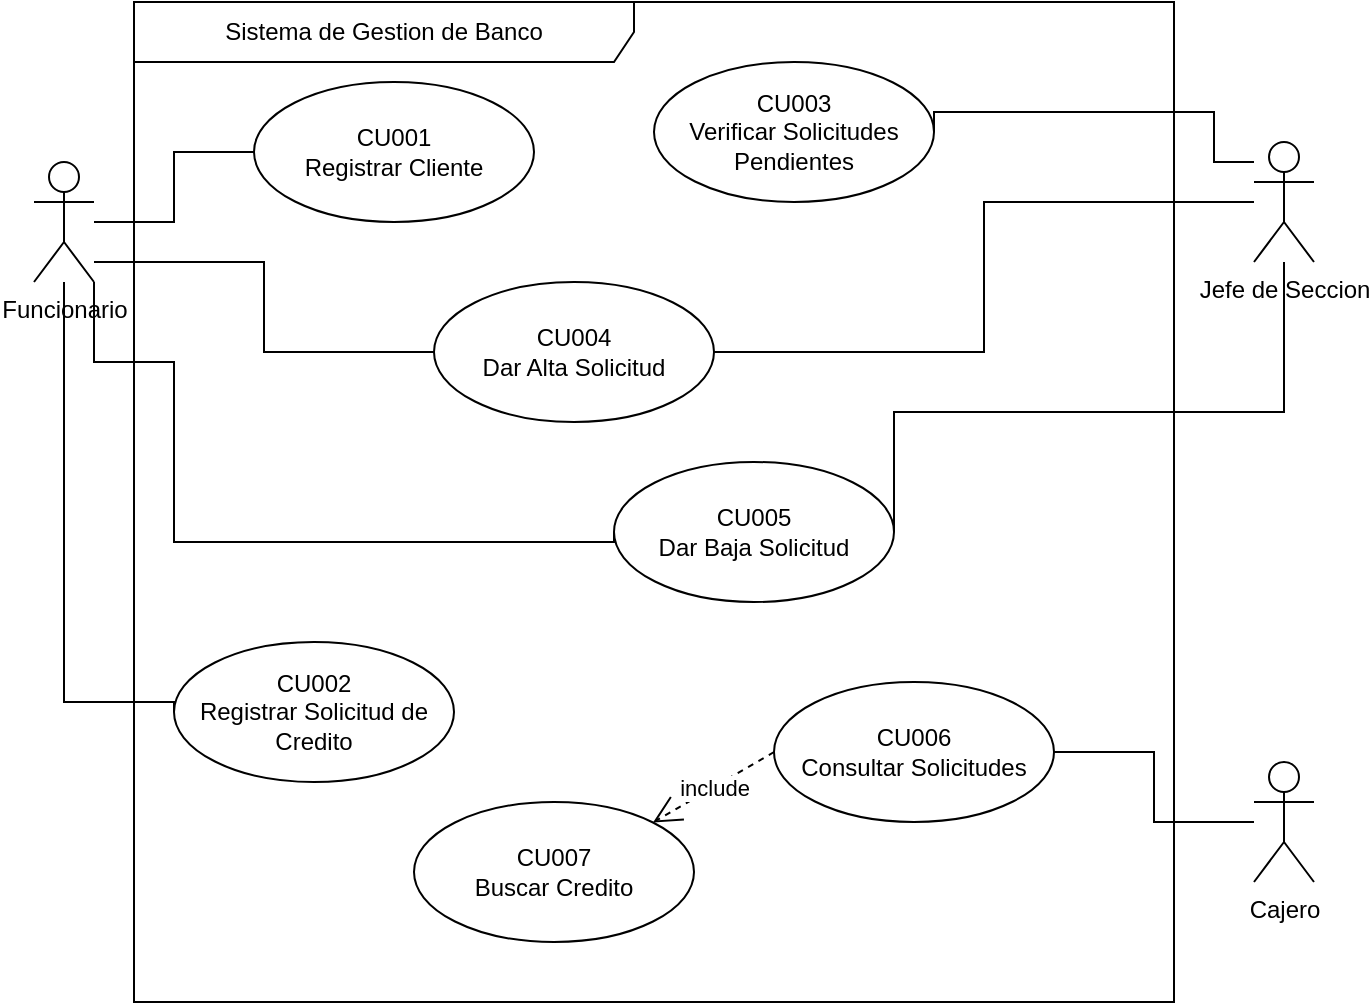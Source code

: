 <mxfile version="22.0.2" type="device">
  <diagram name="Página-1" id="vxPMhFlo1Ir_1DVj6tXS">
    <mxGraphModel dx="630" dy="621" grid="1" gridSize="10" guides="1" tooltips="1" connect="1" arrows="1" fold="1" page="1" pageScale="1" pageWidth="827" pageHeight="1169" math="0" shadow="0">
      <root>
        <mxCell id="0" />
        <mxCell id="1" parent="0" />
        <mxCell id="AY-ZR7cTFE_jh41hWFNQ-1" value="Sistema de Gestion de Banco" style="shape=umlFrame;whiteSpace=wrap;html=1;pointerEvents=0;width=250;height=30;" vertex="1" parent="1">
          <mxGeometry x="80" y="40" width="520" height="500" as="geometry" />
        </mxCell>
        <mxCell id="AY-ZR7cTFE_jh41hWFNQ-15" style="edgeStyle=orthogonalEdgeStyle;rounded=0;orthogonalLoop=1;jettySize=auto;html=1;entryX=0;entryY=0.5;entryDx=0;entryDy=0;endArrow=none;endFill=0;" edge="1" parent="1" source="AY-ZR7cTFE_jh41hWFNQ-2" target="AY-ZR7cTFE_jh41hWFNQ-3">
          <mxGeometry relative="1" as="geometry" />
        </mxCell>
        <mxCell id="AY-ZR7cTFE_jh41hWFNQ-16" style="edgeStyle=orthogonalEdgeStyle;rounded=0;orthogonalLoop=1;jettySize=auto;html=1;entryX=0;entryY=0.5;entryDx=0;entryDy=0;endArrow=none;endFill=0;" edge="1" parent="1" source="AY-ZR7cTFE_jh41hWFNQ-2" target="AY-ZR7cTFE_jh41hWFNQ-4">
          <mxGeometry relative="1" as="geometry">
            <Array as="points">
              <mxPoint x="45" y="390" />
              <mxPoint x="100" y="390" />
            </Array>
          </mxGeometry>
        </mxCell>
        <mxCell id="AY-ZR7cTFE_jh41hWFNQ-17" style="edgeStyle=orthogonalEdgeStyle;rounded=0;orthogonalLoop=1;jettySize=auto;html=1;entryX=0;entryY=0.5;entryDx=0;entryDy=0;endArrow=none;endFill=0;" edge="1" parent="1" source="AY-ZR7cTFE_jh41hWFNQ-2" target="AY-ZR7cTFE_jh41hWFNQ-7">
          <mxGeometry relative="1" as="geometry">
            <Array as="points">
              <mxPoint x="145" y="170" />
              <mxPoint x="145" y="215" />
            </Array>
          </mxGeometry>
        </mxCell>
        <mxCell id="AY-ZR7cTFE_jh41hWFNQ-18" style="edgeStyle=orthogonalEdgeStyle;rounded=0;orthogonalLoop=1;jettySize=auto;html=1;entryX=0;entryY=0.5;entryDx=0;entryDy=0;endArrow=none;endFill=0;" edge="1" parent="1" source="AY-ZR7cTFE_jh41hWFNQ-2" target="AY-ZR7cTFE_jh41hWFNQ-8">
          <mxGeometry relative="1" as="geometry">
            <Array as="points">
              <mxPoint x="60" y="220" />
              <mxPoint x="100" y="220" />
              <mxPoint x="100" y="310" />
              <mxPoint x="320" y="310" />
            </Array>
          </mxGeometry>
        </mxCell>
        <mxCell id="AY-ZR7cTFE_jh41hWFNQ-2" value="Funcionario" style="shape=umlActor;verticalLabelPosition=bottom;verticalAlign=top;html=1;" vertex="1" parent="1">
          <mxGeometry x="30" y="120" width="30" height="60" as="geometry" />
        </mxCell>
        <mxCell id="AY-ZR7cTFE_jh41hWFNQ-3" value="CU001&lt;br&gt;Registrar Cliente" style="ellipse;whiteSpace=wrap;html=1;" vertex="1" parent="1">
          <mxGeometry x="140" y="80" width="140" height="70" as="geometry" />
        </mxCell>
        <mxCell id="AY-ZR7cTFE_jh41hWFNQ-4" value="CU002&lt;br&gt;Registrar Solicitud de Credito" style="ellipse;whiteSpace=wrap;html=1;" vertex="1" parent="1">
          <mxGeometry x="100" y="360" width="140" height="70" as="geometry" />
        </mxCell>
        <mxCell id="AY-ZR7cTFE_jh41hWFNQ-12" style="edgeStyle=orthogonalEdgeStyle;rounded=0;orthogonalLoop=1;jettySize=auto;html=1;entryX=1;entryY=0.5;entryDx=0;entryDy=0;endArrow=none;endFill=0;" edge="1" parent="1" source="AY-ZR7cTFE_jh41hWFNQ-5" target="AY-ZR7cTFE_jh41hWFNQ-8">
          <mxGeometry relative="1" as="geometry">
            <Array as="points">
              <mxPoint x="655" y="245" />
            </Array>
          </mxGeometry>
        </mxCell>
        <mxCell id="AY-ZR7cTFE_jh41hWFNQ-13" style="edgeStyle=orthogonalEdgeStyle;rounded=0;orthogonalLoop=1;jettySize=auto;html=1;entryX=1;entryY=0.5;entryDx=0;entryDy=0;endArrow=none;endFill=0;" edge="1" parent="1" source="AY-ZR7cTFE_jh41hWFNQ-5" target="AY-ZR7cTFE_jh41hWFNQ-6">
          <mxGeometry relative="1" as="geometry">
            <Array as="points">
              <mxPoint x="620" y="120" />
              <mxPoint x="620" y="95" />
              <mxPoint x="480" y="95" />
            </Array>
          </mxGeometry>
        </mxCell>
        <mxCell id="AY-ZR7cTFE_jh41hWFNQ-14" style="edgeStyle=orthogonalEdgeStyle;rounded=0;orthogonalLoop=1;jettySize=auto;html=1;entryX=1;entryY=0.5;entryDx=0;entryDy=0;endArrow=none;endFill=0;" edge="1" parent="1" source="AY-ZR7cTFE_jh41hWFNQ-5" target="AY-ZR7cTFE_jh41hWFNQ-7">
          <mxGeometry relative="1" as="geometry" />
        </mxCell>
        <mxCell id="AY-ZR7cTFE_jh41hWFNQ-5" value="Jefe de Seccion" style="shape=umlActor;verticalLabelPosition=bottom;verticalAlign=top;html=1;" vertex="1" parent="1">
          <mxGeometry x="640" y="110" width="30" height="60" as="geometry" />
        </mxCell>
        <mxCell id="AY-ZR7cTFE_jh41hWFNQ-6" value="CU003&lt;br&gt;Verificar Solicitudes Pendientes" style="ellipse;whiteSpace=wrap;html=1;" vertex="1" parent="1">
          <mxGeometry x="340" y="70" width="140" height="70" as="geometry" />
        </mxCell>
        <mxCell id="AY-ZR7cTFE_jh41hWFNQ-7" value="CU004&lt;br&gt;Dar Alta Solicitud" style="ellipse;whiteSpace=wrap;html=1;" vertex="1" parent="1">
          <mxGeometry x="230" y="180" width="140" height="70" as="geometry" />
        </mxCell>
        <mxCell id="AY-ZR7cTFE_jh41hWFNQ-8" value="CU005&lt;br&gt;Dar Baja Solicitud" style="ellipse;whiteSpace=wrap;html=1;" vertex="1" parent="1">
          <mxGeometry x="320" y="270" width="140" height="70" as="geometry" />
        </mxCell>
        <mxCell id="AY-ZR7cTFE_jh41hWFNQ-9" value="Cajero" style="shape=umlActor;verticalLabelPosition=bottom;verticalAlign=top;html=1;" vertex="1" parent="1">
          <mxGeometry x="640" y="420" width="30" height="60" as="geometry" />
        </mxCell>
        <mxCell id="AY-ZR7cTFE_jh41hWFNQ-11" style="edgeStyle=orthogonalEdgeStyle;rounded=0;orthogonalLoop=1;jettySize=auto;html=1;endArrow=none;endFill=0;" edge="1" parent="1" source="AY-ZR7cTFE_jh41hWFNQ-10" target="AY-ZR7cTFE_jh41hWFNQ-9">
          <mxGeometry relative="1" as="geometry" />
        </mxCell>
        <mxCell id="AY-ZR7cTFE_jh41hWFNQ-10" value="CU006&lt;br&gt;Consultar Solicitudes" style="ellipse;whiteSpace=wrap;html=1;" vertex="1" parent="1">
          <mxGeometry x="400" y="380" width="140" height="70" as="geometry" />
        </mxCell>
        <mxCell id="AY-ZR7cTFE_jh41hWFNQ-19" value="CU007&lt;br&gt;Buscar Credito" style="ellipse;whiteSpace=wrap;html=1;" vertex="1" parent="1">
          <mxGeometry x="220" y="440" width="140" height="70" as="geometry" />
        </mxCell>
        <mxCell id="AY-ZR7cTFE_jh41hWFNQ-20" value="include" style="endArrow=open;endSize=12;dashed=1;html=1;rounded=0;exitX=0;exitY=0.5;exitDx=0;exitDy=0;entryX=1;entryY=0;entryDx=0;entryDy=0;" edge="1" parent="1" source="AY-ZR7cTFE_jh41hWFNQ-10" target="AY-ZR7cTFE_jh41hWFNQ-19">
          <mxGeometry width="160" relative="1" as="geometry">
            <mxPoint x="260" y="310" as="sourcePoint" />
            <mxPoint x="420" y="310" as="targetPoint" />
          </mxGeometry>
        </mxCell>
      </root>
    </mxGraphModel>
  </diagram>
</mxfile>
